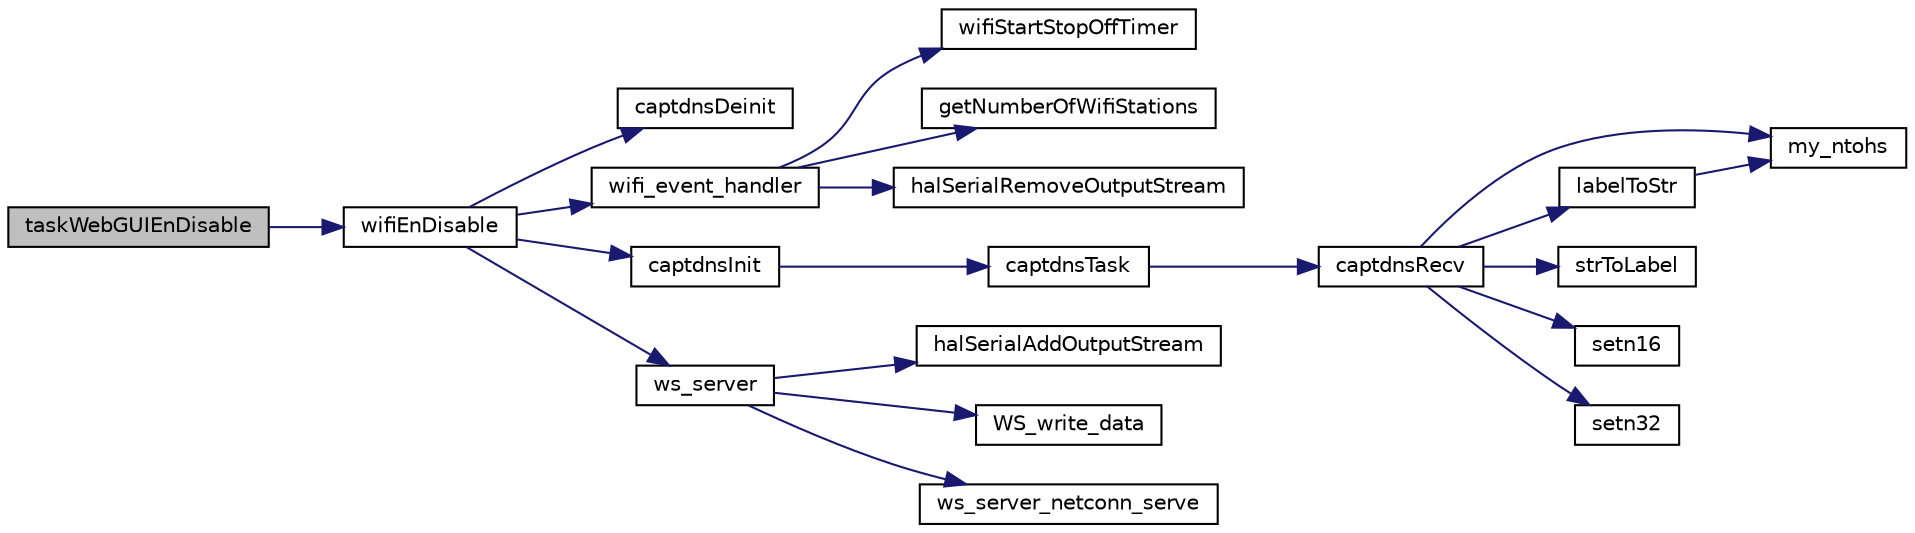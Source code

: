 digraph "taskWebGUIEnDisable"
{
  edge [fontname="Helvetica",fontsize="10",labelfontname="Helvetica",labelfontsize="10"];
  node [fontname="Helvetica",fontsize="10",shape=record];
  rankdir="LR";
  Node56 [label="taskWebGUIEnDisable",height=0.2,width=0.4,color="black", fillcolor="grey75", style="filled", fontcolor="black"];
  Node56 -> Node57 [color="midnightblue",fontsize="10",style="solid",fontname="Helvetica"];
  Node57 [label="wifiEnDisable",height=0.2,width=0.4,color="black", fillcolor="white", style="filled",URL="$task__webgui_8c.html#a88f50c2c18db3f5be0149ec7921bf64b",tooltip="AP mode config, filled in init. "];
  Node57 -> Node58 [color="midnightblue",fontsize="10",style="solid",fontname="Helvetica"];
  Node58 [label="captdnsDeinit",height=0.2,width=0.4,color="black", fillcolor="white", style="filled",URL="$captdns_8c.html#a8839b10051f013921d546b10cf160d9b"];
  Node57 -> Node59 [color="midnightblue",fontsize="10",style="solid",fontname="Helvetica"];
  Node59 [label="wifi_event_handler",height=0.2,width=0.4,color="black", fillcolor="white", style="filled",URL="$task__webgui_8c.html#a11dd6a5edc46c297b26382ebce3c34cb",tooltip="Event handler for wifi status updates. "];
  Node59 -> Node60 [color="midnightblue",fontsize="10",style="solid",fontname="Helvetica"];
  Node60 [label="wifiStartStopOffTimer",height=0.2,width=0.4,color="black", fillcolor="white", style="filled",URL="$task__webgui_8c.html#a7f89c77fa56e7ac560e2720baedf07eb",tooltip="Simply reset & start OR stop the auto-off timer. "];
  Node59 -> Node61 [color="midnightblue",fontsize="10",style="solid",fontname="Helvetica"];
  Node61 [label="getNumberOfWifiStations",height=0.2,width=0.4,color="black", fillcolor="white", style="filled",URL="$task__webgui_8c.html#adf50753dada544362b8f4fb5f8eefde5",tooltip="Get the number of currently connected Wifi stations. "];
  Node59 -> Node62 [color="midnightblue",fontsize="10",style="solid",fontname="Helvetica"];
  Node62 [label="halSerialRemoveOutputStream",height=0.2,width=0.4,color="black", fillcolor="white", style="filled",URL="$hal__serial_8c.html#a57242c09ec880fbd08e1a4cd5e64d8e5",tooltip="Remove the additional function for outputting the serial data. "];
  Node57 -> Node63 [color="midnightblue",fontsize="10",style="solid",fontname="Helvetica"];
  Node63 [label="captdnsInit",height=0.2,width=0.4,color="black", fillcolor="white", style="filled",URL="$captdns_8c.html#a82f468eb219b14b853eb183149894e92"];
  Node63 -> Node64 [color="midnightblue",fontsize="10",style="solid",fontname="Helvetica"];
  Node64 [label="captdnsTask",height=0.2,width=0.4,color="black", fillcolor="white", style="filled",URL="$captdns_8c.html#afbeefb54f301b1f8179ecb1a6efb69a9"];
  Node64 -> Node65 [color="midnightblue",fontsize="10",style="solid",fontname="Helvetica"];
  Node65 [label="captdnsRecv",height=0.2,width=0.4,color="black", fillcolor="white", style="filled",URL="$captdns_8c.html#ae3d5d80203823fee0be8b7a591e5a32d"];
  Node65 -> Node66 [color="midnightblue",fontsize="10",style="solid",fontname="Helvetica"];
  Node66 [label="my_ntohs",height=0.2,width=0.4,color="black", fillcolor="white", style="filled",URL="$captdns_8c.html#adec91475451453070cedc420696c90f1"];
  Node65 -> Node67 [color="midnightblue",fontsize="10",style="solid",fontname="Helvetica"];
  Node67 [label="labelToStr",height=0.2,width=0.4,color="black", fillcolor="white", style="filled",URL="$captdns_8c.html#a5ba2df190357425ca8f277eed3a16d32"];
  Node67 -> Node66 [color="midnightblue",fontsize="10",style="solid",fontname="Helvetica"];
  Node65 -> Node68 [color="midnightblue",fontsize="10",style="solid",fontname="Helvetica"];
  Node68 [label="strToLabel",height=0.2,width=0.4,color="black", fillcolor="white", style="filled",URL="$captdns_8c.html#a01294bcdad17e226e50f0c707fee3852"];
  Node65 -> Node69 [color="midnightblue",fontsize="10",style="solid",fontname="Helvetica"];
  Node69 [label="setn16",height=0.2,width=0.4,color="black", fillcolor="white", style="filled",URL="$captdns_8c.html#a21dfd38acc9e61af1ce25d3fe687e22f"];
  Node65 -> Node70 [color="midnightblue",fontsize="10",style="solid",fontname="Helvetica"];
  Node70 [label="setn32",height=0.2,width=0.4,color="black", fillcolor="white", style="filled",URL="$captdns_8c.html#a4868ba2e5fb29569ef87f4d56c52fc5a"];
  Node57 -> Node71 [color="midnightblue",fontsize="10",style="solid",fontname="Helvetica"];
  Node71 [label="ws_server",height=0.2,width=0.4,color="black", fillcolor="white", style="filled",URL="$task__webgui_8c.html#a5f462e5b8bd4803c256bf22a004eacde",tooltip="CONTINOUS TASK - Websocket server task. "];
  Node71 -> Node72 [color="midnightblue",fontsize="10",style="solid",fontname="Helvetica"];
  Node72 [label="halSerialAddOutputStream",height=0.2,width=0.4,color="black", fillcolor="white", style="filled",URL="$hal__serial_8c.html#a143968f329a010a1075a81b976579605",tooltip="Set an additional function for outputting the serial data. "];
  Node71 -> Node73 [color="midnightblue",fontsize="10",style="solid",fontname="Helvetica"];
  Node73 [label="WS_write_data",height=0.2,width=0.4,color="black", fillcolor="white", style="filled",URL="$websocket_8c.html#a215997a5d454937f96cf800e1a44e599"];
  Node71 -> Node74 [color="midnightblue",fontsize="10",style="solid",fontname="Helvetica"];
  Node74 [label="ws_server_netconn_serve",height=0.2,width=0.4,color="black", fillcolor="white", style="filled",URL="$websocket_8c.html#afc7ea5da54622021156f0df84063abb4"];
}
